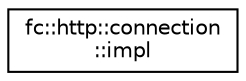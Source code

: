 digraph "Graphical Class Hierarchy"
{
  edge [fontname="Helvetica",fontsize="10",labelfontname="Helvetica",labelfontsize="10"];
  node [fontname="Helvetica",fontsize="10",shape=record];
  rankdir="LR";
  Node0 [label="fc::http::connection\l::impl",height=0.2,width=0.4,color="black", fillcolor="white", style="filled",URL="$classfc_1_1http_1_1connection_1_1impl.html"];
}
